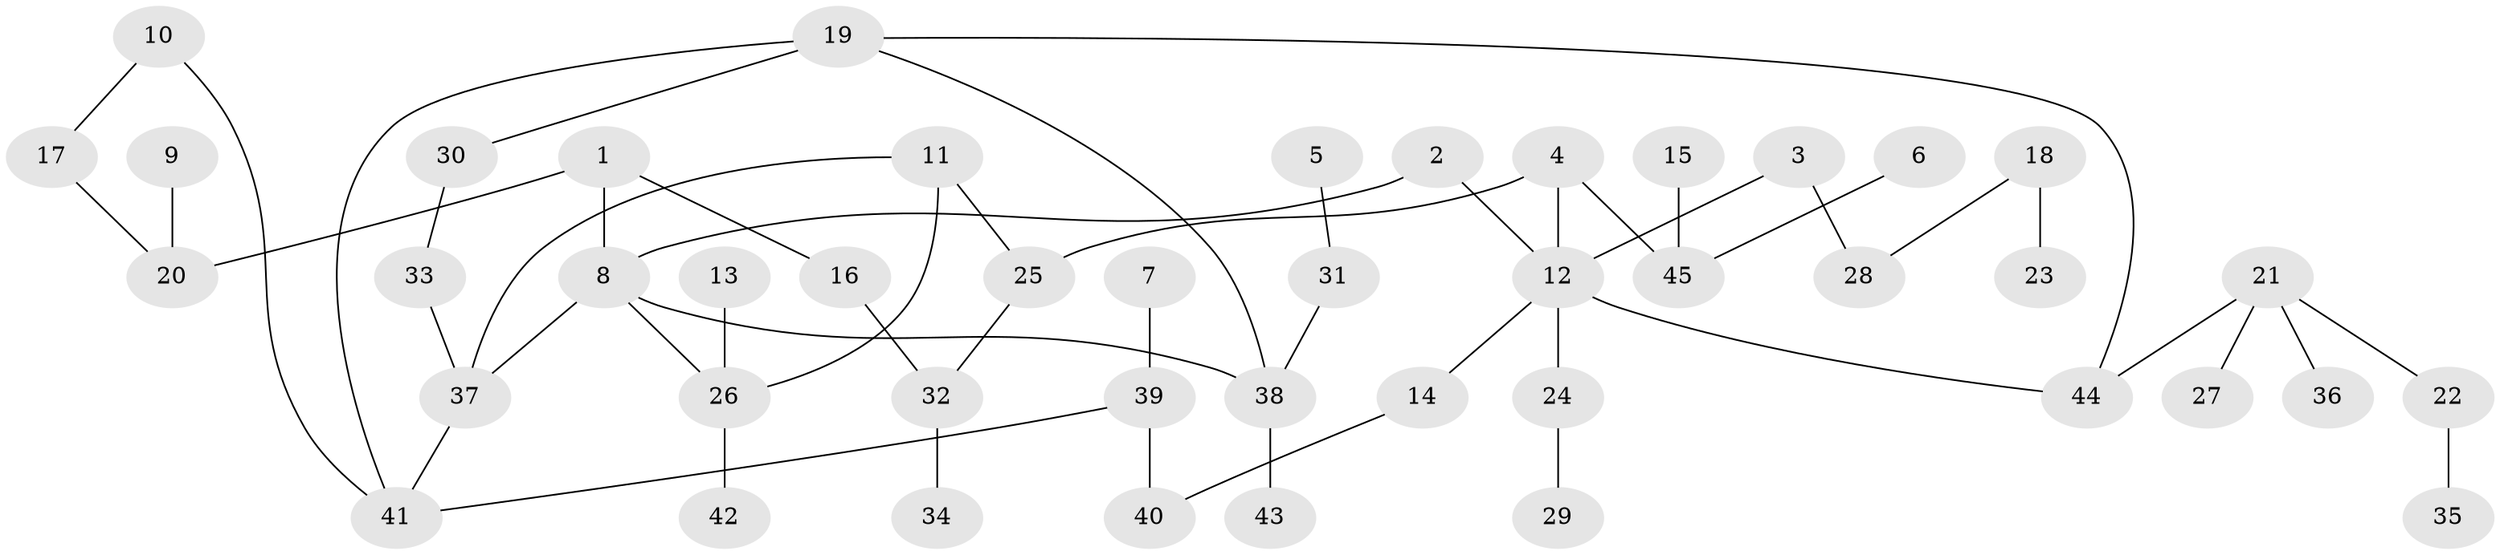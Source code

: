 // original degree distribution, {5: 0.04697986577181208, 7: 0.006711409395973154, 1: 0.46308724832214765, 8: 0.006711409395973154, 2: 0.2483221476510067, 3: 0.14093959731543623, 6: 0.013422818791946308, 4: 0.0738255033557047}
// Generated by graph-tools (version 1.1) at 2025/36/03/04/25 23:36:13]
// undirected, 45 vertices, 52 edges
graph export_dot {
  node [color=gray90,style=filled];
  1;
  2;
  3;
  4;
  5;
  6;
  7;
  8;
  9;
  10;
  11;
  12;
  13;
  14;
  15;
  16;
  17;
  18;
  19;
  20;
  21;
  22;
  23;
  24;
  25;
  26;
  27;
  28;
  29;
  30;
  31;
  32;
  33;
  34;
  35;
  36;
  37;
  38;
  39;
  40;
  41;
  42;
  43;
  44;
  45;
  1 -- 8 [weight=1.0];
  1 -- 16 [weight=1.0];
  1 -- 20 [weight=1.0];
  2 -- 8 [weight=1.0];
  2 -- 12 [weight=1.0];
  3 -- 12 [weight=1.0];
  3 -- 28 [weight=1.0];
  4 -- 12 [weight=1.0];
  4 -- 25 [weight=1.0];
  4 -- 45 [weight=1.0];
  5 -- 31 [weight=1.0];
  6 -- 45 [weight=1.0];
  7 -- 39 [weight=1.0];
  8 -- 26 [weight=1.0];
  8 -- 37 [weight=1.0];
  8 -- 38 [weight=1.0];
  9 -- 20 [weight=1.0];
  10 -- 17 [weight=1.0];
  10 -- 41 [weight=1.0];
  11 -- 25 [weight=1.0];
  11 -- 26 [weight=1.0];
  11 -- 37 [weight=1.0];
  12 -- 14 [weight=1.0];
  12 -- 24 [weight=1.0];
  12 -- 44 [weight=1.0];
  13 -- 26 [weight=1.0];
  14 -- 40 [weight=1.0];
  15 -- 45 [weight=1.0];
  16 -- 32 [weight=1.0];
  17 -- 20 [weight=1.0];
  18 -- 23 [weight=1.0];
  18 -- 28 [weight=1.0];
  19 -- 30 [weight=1.0];
  19 -- 38 [weight=1.0];
  19 -- 41 [weight=1.0];
  19 -- 44 [weight=1.0];
  21 -- 22 [weight=1.0];
  21 -- 27 [weight=1.0];
  21 -- 36 [weight=1.0];
  21 -- 44 [weight=1.0];
  22 -- 35 [weight=1.0];
  24 -- 29 [weight=1.0];
  25 -- 32 [weight=1.0];
  26 -- 42 [weight=1.0];
  30 -- 33 [weight=1.0];
  31 -- 38 [weight=1.0];
  32 -- 34 [weight=1.0];
  33 -- 37 [weight=1.0];
  37 -- 41 [weight=1.0];
  38 -- 43 [weight=1.0];
  39 -- 40 [weight=1.0];
  39 -- 41 [weight=1.0];
}
